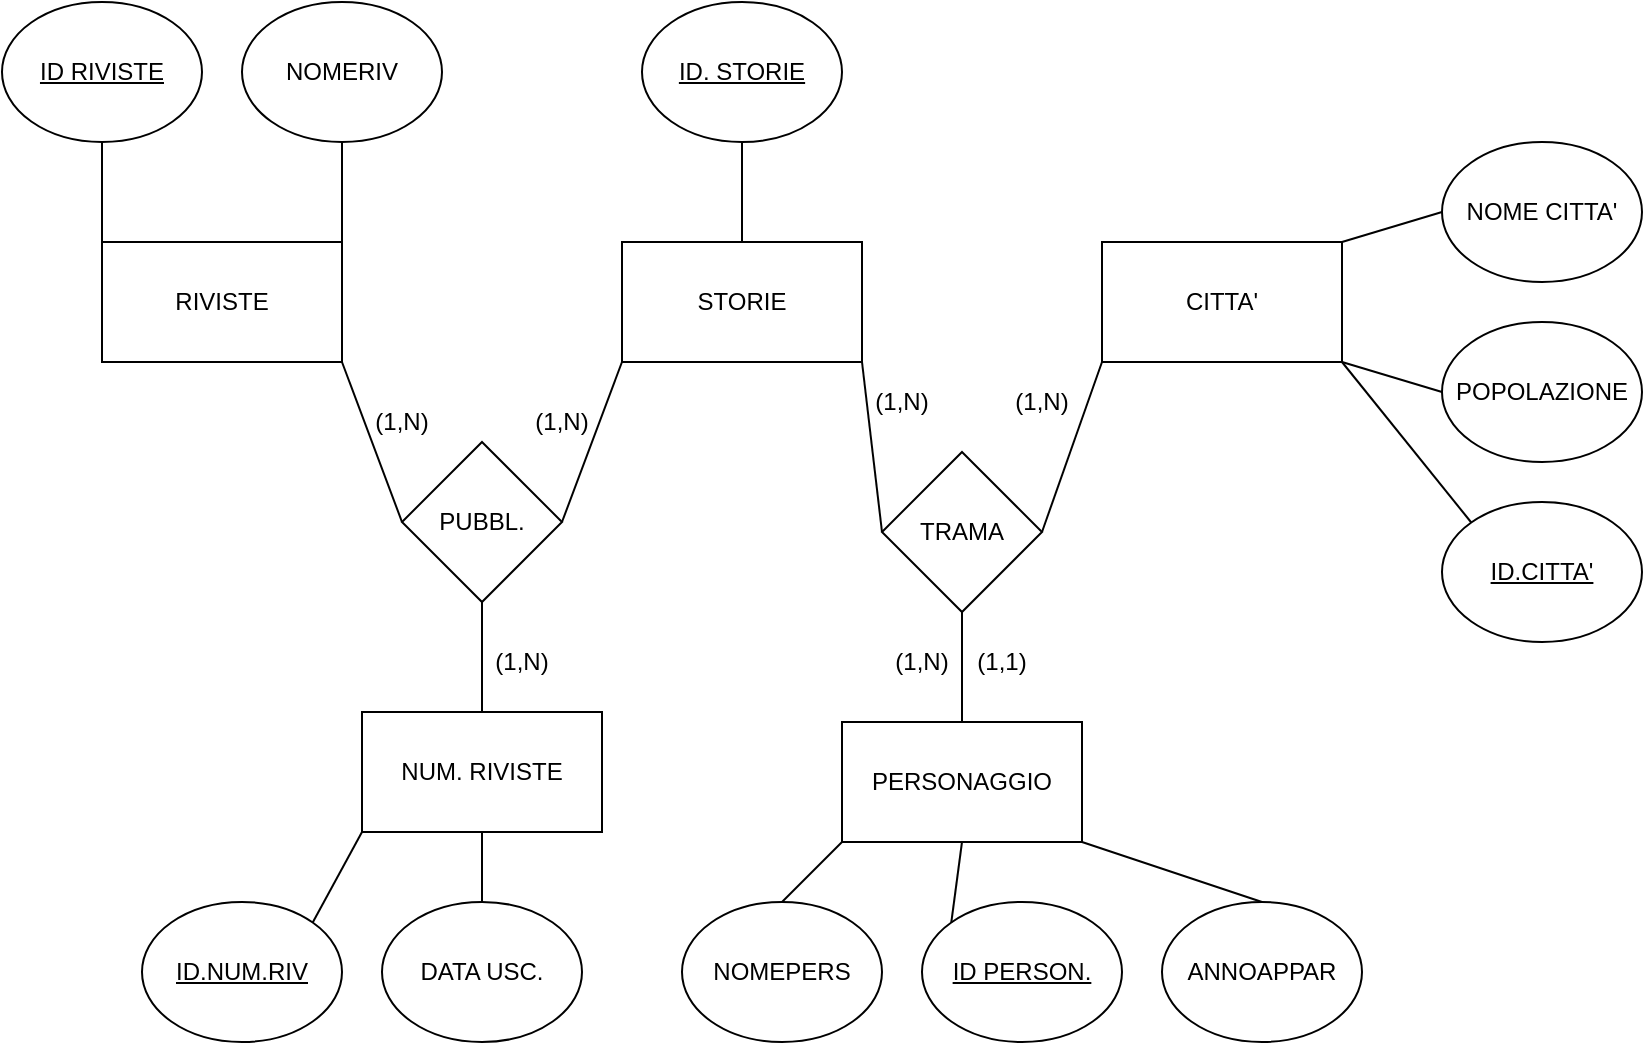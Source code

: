 <mxfile version="14.1.8" type="github">
  <diagram id="Q2cVbZSzlwSrwGCgLGGO" name="Page-1">
    <mxGraphModel dx="1240" dy="643" grid="1" gridSize="10" guides="1" tooltips="1" connect="1" arrows="1" fold="1" page="1" pageScale="1" pageWidth="3300" pageHeight="4681" math="0" shadow="0">
      <root>
        <mxCell id="0" />
        <mxCell id="1" parent="0" />
        <mxCell id="BgjvEXPZa1qRqGgK1NTP-1" value="&lt;u&gt;ID.CITTA&#39;&lt;/u&gt;" style="ellipse;whiteSpace=wrap;html=1;" vertex="1" parent="1">
          <mxGeometry x="1060" y="520" width="100" height="70" as="geometry" />
        </mxCell>
        <mxCell id="BgjvEXPZa1qRqGgK1NTP-2" value="&lt;u&gt;ID.NUM.RIV&lt;/u&gt;" style="ellipse;whiteSpace=wrap;html=1;" vertex="1" parent="1">
          <mxGeometry x="410" y="720" width="100" height="70" as="geometry" />
        </mxCell>
        <mxCell id="BgjvEXPZa1qRqGgK1NTP-3" value="ANNOAPPAR" style="ellipse;whiteSpace=wrap;html=1;" vertex="1" parent="1">
          <mxGeometry x="920" y="720" width="100" height="70" as="geometry" />
        </mxCell>
        <mxCell id="BgjvEXPZa1qRqGgK1NTP-4" value="NOMEPERS" style="ellipse;whiteSpace=wrap;html=1;" vertex="1" parent="1">
          <mxGeometry x="680" y="720" width="100" height="70" as="geometry" />
        </mxCell>
        <mxCell id="BgjvEXPZa1qRqGgK1NTP-5" value="NOME CITTA&#39;" style="ellipse;whiteSpace=wrap;html=1;" vertex="1" parent="1">
          <mxGeometry x="1060" y="340" width="100" height="70" as="geometry" />
        </mxCell>
        <mxCell id="BgjvEXPZa1qRqGgK1NTP-6" value="&lt;u&gt;ID. STORIE&lt;/u&gt;" style="ellipse;whiteSpace=wrap;html=1;" vertex="1" parent="1">
          <mxGeometry x="660" y="270" width="100" height="70" as="geometry" />
        </mxCell>
        <mxCell id="BgjvEXPZa1qRqGgK1NTP-7" value="POPOLAZIONE" style="ellipse;whiteSpace=wrap;html=1;" vertex="1" parent="1">
          <mxGeometry x="1060" y="430" width="100" height="70" as="geometry" />
        </mxCell>
        <mxCell id="BgjvEXPZa1qRqGgK1NTP-8" value="&lt;u&gt;ID PERSON.&lt;/u&gt;" style="ellipse;whiteSpace=wrap;html=1;" vertex="1" parent="1">
          <mxGeometry x="800" y="720" width="100" height="70" as="geometry" />
        </mxCell>
        <mxCell id="BgjvEXPZa1qRqGgK1NTP-9" value="NUM. RIVISTE" style="rounded=0;whiteSpace=wrap;html=1;" vertex="1" parent="1">
          <mxGeometry x="520" y="625" width="120" height="60" as="geometry" />
        </mxCell>
        <mxCell id="BgjvEXPZa1qRqGgK1NTP-10" value="RIVISTE" style="rounded=0;whiteSpace=wrap;html=1;" vertex="1" parent="1">
          <mxGeometry x="390" y="390" width="120" height="60" as="geometry" />
        </mxCell>
        <mxCell id="BgjvEXPZa1qRqGgK1NTP-11" value="STORIE" style="rounded=0;whiteSpace=wrap;html=1;" vertex="1" parent="1">
          <mxGeometry x="650" y="390" width="120" height="60" as="geometry" />
        </mxCell>
        <mxCell id="BgjvEXPZa1qRqGgK1NTP-12" value="PERSONAGGIO" style="rounded=0;whiteSpace=wrap;html=1;" vertex="1" parent="1">
          <mxGeometry x="760" y="630" width="120" height="60" as="geometry" />
        </mxCell>
        <mxCell id="BgjvEXPZa1qRqGgK1NTP-13" value="CITTA&#39;" style="rounded=0;whiteSpace=wrap;html=1;" vertex="1" parent="1">
          <mxGeometry x="890" y="390" width="120" height="60" as="geometry" />
        </mxCell>
        <mxCell id="BgjvEXPZa1qRqGgK1NTP-17" value="PUBBL." style="rhombus;whiteSpace=wrap;html=1;" vertex="1" parent="1">
          <mxGeometry x="540" y="490" width="80" height="80" as="geometry" />
        </mxCell>
        <mxCell id="BgjvEXPZa1qRqGgK1NTP-18" value="TRAMA" style="rhombus;whiteSpace=wrap;html=1;" vertex="1" parent="1">
          <mxGeometry x="780" y="495" width="80" height="80" as="geometry" />
        </mxCell>
        <mxCell id="BgjvEXPZa1qRqGgK1NTP-19" value="" style="endArrow=none;html=1;exitX=1;exitY=1;exitDx=0;exitDy=0;entryX=0;entryY=0.5;entryDx=0;entryDy=0;" edge="1" parent="1" source="BgjvEXPZa1qRqGgK1NTP-10" target="BgjvEXPZa1qRqGgK1NTP-17">
          <mxGeometry width="50" height="50" relative="1" as="geometry">
            <mxPoint x="930" y="630" as="sourcePoint" />
            <mxPoint x="980" y="580" as="targetPoint" />
          </mxGeometry>
        </mxCell>
        <mxCell id="BgjvEXPZa1qRqGgK1NTP-20" value="" style="endArrow=none;html=1;entryX=0;entryY=1;entryDx=0;entryDy=0;exitX=1;exitY=0.5;exitDx=0;exitDy=0;" edge="1" parent="1" source="BgjvEXPZa1qRqGgK1NTP-17" target="BgjvEXPZa1qRqGgK1NTP-11">
          <mxGeometry width="50" height="50" relative="1" as="geometry">
            <mxPoint x="930" y="630" as="sourcePoint" />
            <mxPoint x="980" y="580" as="targetPoint" />
          </mxGeometry>
        </mxCell>
        <mxCell id="BgjvEXPZa1qRqGgK1NTP-21" value="" style="endArrow=none;html=1;exitX=0.5;exitY=1;exitDx=0;exitDy=0;entryX=0.5;entryY=0;entryDx=0;entryDy=0;" edge="1" parent="1" source="BgjvEXPZa1qRqGgK1NTP-17" target="BgjvEXPZa1qRqGgK1NTP-9">
          <mxGeometry width="50" height="50" relative="1" as="geometry">
            <mxPoint x="930" y="630" as="sourcePoint" />
            <mxPoint x="980" y="580" as="targetPoint" />
          </mxGeometry>
        </mxCell>
        <mxCell id="BgjvEXPZa1qRqGgK1NTP-22" value="" style="endArrow=none;html=1;entryX=1;entryY=1;entryDx=0;entryDy=0;exitX=0;exitY=0.5;exitDx=0;exitDy=0;" edge="1" parent="1" source="BgjvEXPZa1qRqGgK1NTP-18" target="BgjvEXPZa1qRqGgK1NTP-11">
          <mxGeometry width="50" height="50" relative="1" as="geometry">
            <mxPoint x="930" y="630" as="sourcePoint" />
            <mxPoint x="980" y="580" as="targetPoint" />
          </mxGeometry>
        </mxCell>
        <mxCell id="BgjvEXPZa1qRqGgK1NTP-23" value="" style="endArrow=none;html=1;entryX=0;entryY=1;entryDx=0;entryDy=0;exitX=1;exitY=0.5;exitDx=0;exitDy=0;" edge="1" parent="1" source="BgjvEXPZa1qRqGgK1NTP-18" target="BgjvEXPZa1qRqGgK1NTP-13">
          <mxGeometry width="50" height="50" relative="1" as="geometry">
            <mxPoint x="930" y="630" as="sourcePoint" />
            <mxPoint x="980" y="580" as="targetPoint" />
          </mxGeometry>
        </mxCell>
        <mxCell id="BgjvEXPZa1qRqGgK1NTP-24" value="" style="endArrow=none;html=1;exitX=0.5;exitY=0;exitDx=0;exitDy=0;entryX=0.5;entryY=1;entryDx=0;entryDy=0;" edge="1" parent="1" source="BgjvEXPZa1qRqGgK1NTP-12" target="BgjvEXPZa1qRqGgK1NTP-18">
          <mxGeometry width="50" height="50" relative="1" as="geometry">
            <mxPoint x="930" y="630" as="sourcePoint" />
            <mxPoint x="980" y="580" as="targetPoint" />
          </mxGeometry>
        </mxCell>
        <mxCell id="BgjvEXPZa1qRqGgK1NTP-26" value="" style="endArrow=none;html=1;entryX=1;entryY=1;entryDx=0;entryDy=0;exitX=0;exitY=0.5;exitDx=0;exitDy=0;" edge="1" parent="1" source="BgjvEXPZa1qRqGgK1NTP-7" target="BgjvEXPZa1qRqGgK1NTP-13">
          <mxGeometry width="50" height="50" relative="1" as="geometry">
            <mxPoint x="930" y="630" as="sourcePoint" />
            <mxPoint x="980" y="580" as="targetPoint" />
          </mxGeometry>
        </mxCell>
        <mxCell id="BgjvEXPZa1qRqGgK1NTP-27" value="" style="endArrow=none;html=1;entryX=1;entryY=0;entryDx=0;entryDy=0;exitX=0;exitY=0.5;exitDx=0;exitDy=0;" edge="1" parent="1" source="BgjvEXPZa1qRqGgK1NTP-5" target="BgjvEXPZa1qRqGgK1NTP-13">
          <mxGeometry width="50" height="50" relative="1" as="geometry">
            <mxPoint x="930" y="630" as="sourcePoint" />
            <mxPoint x="980" y="580" as="targetPoint" />
          </mxGeometry>
        </mxCell>
        <mxCell id="BgjvEXPZa1qRqGgK1NTP-28" value="" style="endArrow=none;html=1;exitX=1;exitY=1;exitDx=0;exitDy=0;entryX=0.5;entryY=0;entryDx=0;entryDy=0;" edge="1" parent="1" source="BgjvEXPZa1qRqGgK1NTP-12" target="BgjvEXPZa1qRqGgK1NTP-3">
          <mxGeometry width="50" height="50" relative="1" as="geometry">
            <mxPoint x="930" y="630" as="sourcePoint" />
            <mxPoint x="980" y="580" as="targetPoint" />
          </mxGeometry>
        </mxCell>
        <mxCell id="BgjvEXPZa1qRqGgK1NTP-29" value="" style="endArrow=none;html=1;exitX=0.5;exitY=0;exitDx=0;exitDy=0;entryX=0;entryY=1;entryDx=0;entryDy=0;" edge="1" parent="1" source="BgjvEXPZa1qRqGgK1NTP-4" target="BgjvEXPZa1qRqGgK1NTP-12">
          <mxGeometry width="50" height="50" relative="1" as="geometry">
            <mxPoint x="930" y="630" as="sourcePoint" />
            <mxPoint x="980" y="580" as="targetPoint" />
          </mxGeometry>
        </mxCell>
        <mxCell id="BgjvEXPZa1qRqGgK1NTP-30" value="" style="endArrow=none;html=1;entryX=0.5;entryY=1;entryDx=0;entryDy=0;exitX=0;exitY=0;exitDx=0;exitDy=0;" edge="1" parent="1" source="BgjvEXPZa1qRqGgK1NTP-8" target="BgjvEXPZa1qRqGgK1NTP-12">
          <mxGeometry width="50" height="50" relative="1" as="geometry">
            <mxPoint x="930" y="630" as="sourcePoint" />
            <mxPoint x="980" y="580" as="targetPoint" />
          </mxGeometry>
        </mxCell>
        <mxCell id="BgjvEXPZa1qRqGgK1NTP-31" value="" style="endArrow=none;html=1;entryX=1;entryY=1;entryDx=0;entryDy=0;exitX=0;exitY=0;exitDx=0;exitDy=0;" edge="1" parent="1" source="BgjvEXPZa1qRqGgK1NTP-1" target="BgjvEXPZa1qRqGgK1NTP-13">
          <mxGeometry width="50" height="50" relative="1" as="geometry">
            <mxPoint x="930" y="630" as="sourcePoint" />
            <mxPoint x="980" y="580" as="targetPoint" />
          </mxGeometry>
        </mxCell>
        <mxCell id="BgjvEXPZa1qRqGgK1NTP-32" value="" style="endArrow=none;html=1;entryX=0.5;entryY=1;entryDx=0;entryDy=0;exitX=0.5;exitY=0;exitDx=0;exitDy=0;" edge="1" parent="1" source="BgjvEXPZa1qRqGgK1NTP-11" target="BgjvEXPZa1qRqGgK1NTP-6">
          <mxGeometry width="50" height="50" relative="1" as="geometry">
            <mxPoint x="930" y="490" as="sourcePoint" />
            <mxPoint x="980" y="440" as="targetPoint" />
          </mxGeometry>
        </mxCell>
        <mxCell id="BgjvEXPZa1qRqGgK1NTP-33" value="&lt;u&gt;ID RIVISTE&lt;/u&gt;" style="ellipse;whiteSpace=wrap;html=1;" vertex="1" parent="1">
          <mxGeometry x="340" y="270" width="100" height="70" as="geometry" />
        </mxCell>
        <mxCell id="BgjvEXPZa1qRqGgK1NTP-34" value="NOMERIV" style="ellipse;whiteSpace=wrap;html=1;" vertex="1" parent="1">
          <mxGeometry x="460" y="270" width="100" height="70" as="geometry" />
        </mxCell>
        <mxCell id="BgjvEXPZa1qRqGgK1NTP-35" value="DATA USC." style="ellipse;whiteSpace=wrap;html=1;" vertex="1" parent="1">
          <mxGeometry x="530" y="720" width="100" height="70" as="geometry" />
        </mxCell>
        <mxCell id="BgjvEXPZa1qRqGgK1NTP-36" value="" style="endArrow=none;html=1;entryX=0.5;entryY=1;entryDx=0;entryDy=0;exitX=0;exitY=0;exitDx=0;exitDy=0;" edge="1" parent="1" source="BgjvEXPZa1qRqGgK1NTP-10" target="BgjvEXPZa1qRqGgK1NTP-33">
          <mxGeometry width="50" height="50" relative="1" as="geometry">
            <mxPoint x="840" y="490" as="sourcePoint" />
            <mxPoint x="890" y="440" as="targetPoint" />
          </mxGeometry>
        </mxCell>
        <mxCell id="BgjvEXPZa1qRqGgK1NTP-37" value="" style="endArrow=none;html=1;entryX=0.5;entryY=1;entryDx=0;entryDy=0;exitX=1;exitY=0;exitDx=0;exitDy=0;" edge="1" parent="1" source="BgjvEXPZa1qRqGgK1NTP-10" target="BgjvEXPZa1qRqGgK1NTP-34">
          <mxGeometry width="50" height="50" relative="1" as="geometry">
            <mxPoint x="840" y="490" as="sourcePoint" />
            <mxPoint x="890" y="440" as="targetPoint" />
          </mxGeometry>
        </mxCell>
        <mxCell id="BgjvEXPZa1qRqGgK1NTP-38" value="" style="endArrow=none;html=1;entryX=0.5;entryY=1;entryDx=0;entryDy=0;exitX=0.5;exitY=0;exitDx=0;exitDy=0;" edge="1" parent="1" source="BgjvEXPZa1qRqGgK1NTP-35" target="BgjvEXPZa1qRqGgK1NTP-9">
          <mxGeometry width="50" height="50" relative="1" as="geometry">
            <mxPoint x="840" y="630" as="sourcePoint" />
            <mxPoint x="890" y="580" as="targetPoint" />
          </mxGeometry>
        </mxCell>
        <mxCell id="BgjvEXPZa1qRqGgK1NTP-39" value="(1,N)" style="text;html=1;strokeColor=none;fillColor=none;align=center;verticalAlign=middle;whiteSpace=wrap;rounded=0;" vertex="1" parent="1">
          <mxGeometry x="770" y="460" width="40" height="20" as="geometry" />
        </mxCell>
        <mxCell id="BgjvEXPZa1qRqGgK1NTP-40" value="(1,N)" style="text;html=1;strokeColor=none;fillColor=none;align=center;verticalAlign=middle;whiteSpace=wrap;rounded=0;" vertex="1" parent="1">
          <mxGeometry x="780" y="590" width="40" height="20" as="geometry" />
        </mxCell>
        <mxCell id="BgjvEXPZa1qRqGgK1NTP-41" value="(1,N)" style="text;html=1;strokeColor=none;fillColor=none;align=center;verticalAlign=middle;whiteSpace=wrap;rounded=0;" vertex="1" parent="1">
          <mxGeometry x="840" y="460" width="40" height="20" as="geometry" />
        </mxCell>
        <mxCell id="BgjvEXPZa1qRqGgK1NTP-42" value="(1,1)" style="text;html=1;strokeColor=none;fillColor=none;align=center;verticalAlign=middle;whiteSpace=wrap;rounded=0;" vertex="1" parent="1">
          <mxGeometry x="820" y="590" width="40" height="20" as="geometry" />
        </mxCell>
        <mxCell id="BgjvEXPZa1qRqGgK1NTP-44" value="(1,N)" style="text;html=1;strokeColor=none;fillColor=none;align=center;verticalAlign=middle;whiteSpace=wrap;rounded=0;" vertex="1" parent="1">
          <mxGeometry x="520" y="470" width="40" height="20" as="geometry" />
        </mxCell>
        <mxCell id="BgjvEXPZa1qRqGgK1NTP-45" value="(1,N)" style="text;html=1;strokeColor=none;fillColor=none;align=center;verticalAlign=middle;whiteSpace=wrap;rounded=0;" vertex="1" parent="1">
          <mxGeometry x="600" y="470" width="40" height="20" as="geometry" />
        </mxCell>
        <mxCell id="BgjvEXPZa1qRqGgK1NTP-46" value="(1,N)" style="text;html=1;strokeColor=none;fillColor=none;align=center;verticalAlign=middle;whiteSpace=wrap;rounded=0;" vertex="1" parent="1">
          <mxGeometry x="580" y="590" width="40" height="20" as="geometry" />
        </mxCell>
        <mxCell id="BgjvEXPZa1qRqGgK1NTP-47" value="" style="endArrow=none;html=1;exitX=1;exitY=0;exitDx=0;exitDy=0;entryX=0;entryY=1;entryDx=0;entryDy=0;" edge="1" parent="1" source="BgjvEXPZa1qRqGgK1NTP-2" target="BgjvEXPZa1qRqGgK1NTP-9">
          <mxGeometry width="50" height="50" relative="1" as="geometry">
            <mxPoint x="840" y="570" as="sourcePoint" />
            <mxPoint x="890" y="520" as="targetPoint" />
          </mxGeometry>
        </mxCell>
      </root>
    </mxGraphModel>
  </diagram>
</mxfile>
